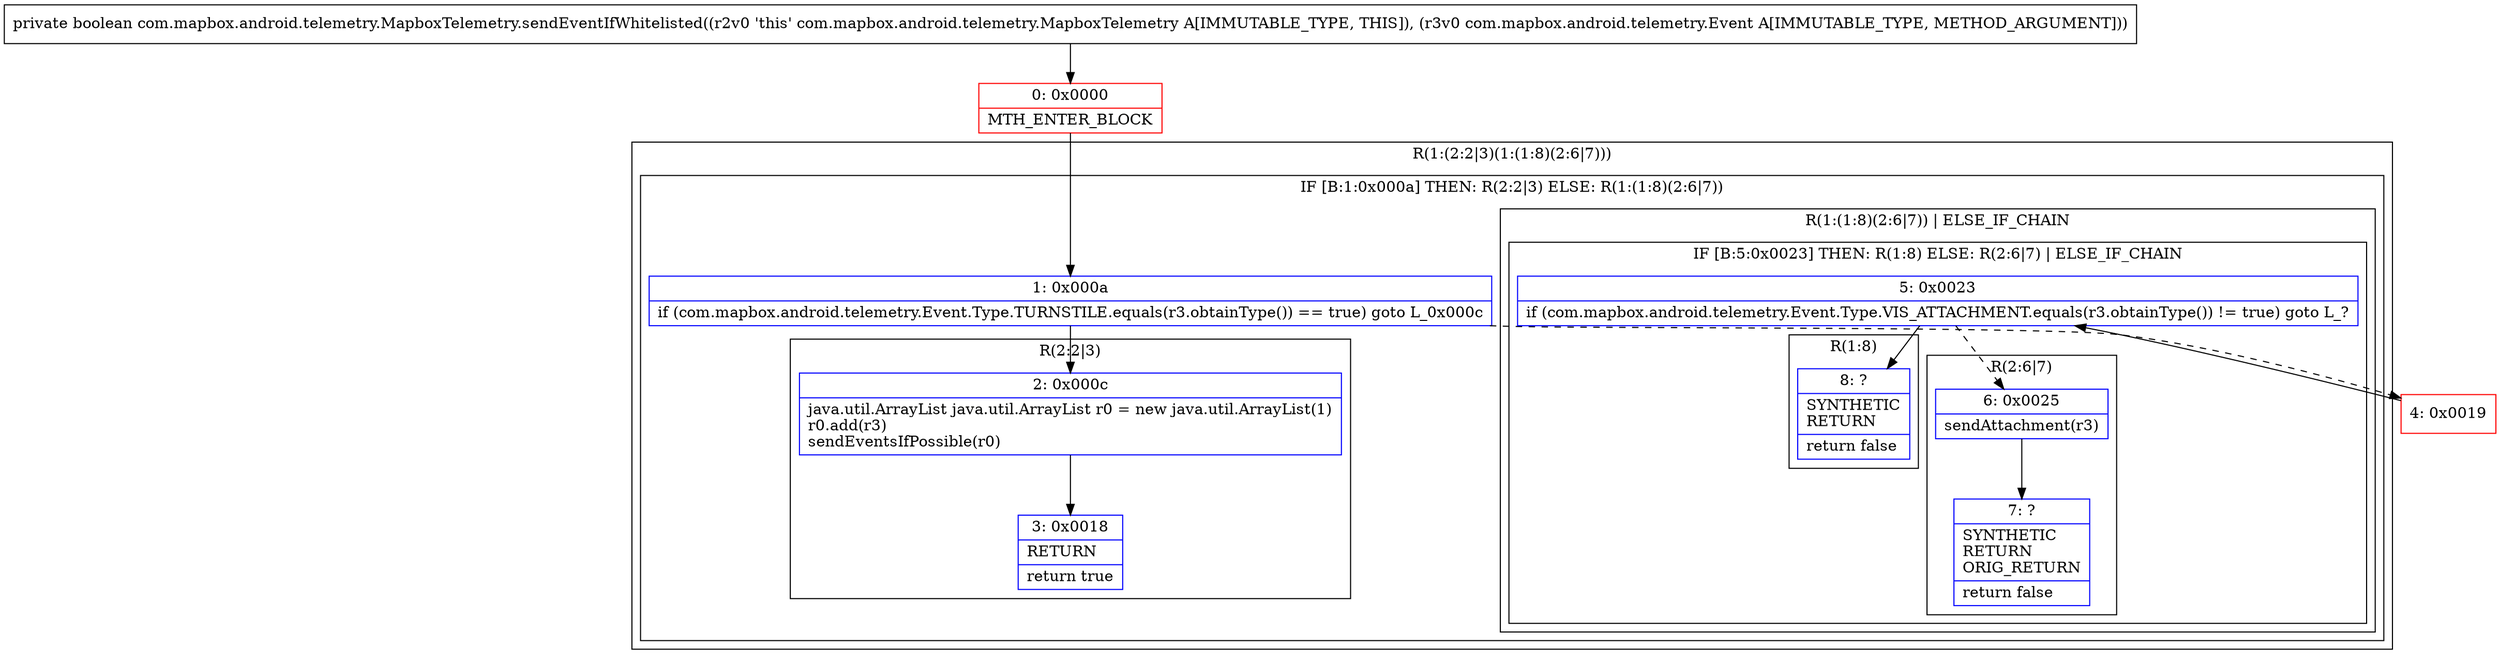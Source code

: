 digraph "CFG forcom.mapbox.android.telemetry.MapboxTelemetry.sendEventIfWhitelisted(Lcom\/mapbox\/android\/telemetry\/Event;)Z" {
subgraph cluster_Region_998758912 {
label = "R(1:(2:2|3)(1:(1:8)(2:6|7)))";
node [shape=record,color=blue];
subgraph cluster_IfRegion_1711434459 {
label = "IF [B:1:0x000a] THEN: R(2:2|3) ELSE: R(1:(1:8)(2:6|7))";
node [shape=record,color=blue];
Node_1 [shape=record,label="{1\:\ 0x000a|if (com.mapbox.android.telemetry.Event.Type.TURNSTILE.equals(r3.obtainType()) == true) goto L_0x000c\l}"];
subgraph cluster_Region_1965176357 {
label = "R(2:2|3)";
node [shape=record,color=blue];
Node_2 [shape=record,label="{2\:\ 0x000c|java.util.ArrayList java.util.ArrayList r0 = new java.util.ArrayList(1)\lr0.add(r3)\lsendEventsIfPossible(r0)\l}"];
Node_3 [shape=record,label="{3\:\ 0x0018|RETURN\l|return true\l}"];
}
subgraph cluster_Region_347861186 {
label = "R(1:(1:8)(2:6|7)) | ELSE_IF_CHAIN\l";
node [shape=record,color=blue];
subgraph cluster_IfRegion_49829334 {
label = "IF [B:5:0x0023] THEN: R(1:8) ELSE: R(2:6|7) | ELSE_IF_CHAIN\l";
node [shape=record,color=blue];
Node_5 [shape=record,label="{5\:\ 0x0023|if (com.mapbox.android.telemetry.Event.Type.VIS_ATTACHMENT.equals(r3.obtainType()) != true) goto L_?\l}"];
subgraph cluster_Region_128637011 {
label = "R(1:8)";
node [shape=record,color=blue];
Node_8 [shape=record,label="{8\:\ ?|SYNTHETIC\lRETURN\l|return false\l}"];
}
subgraph cluster_Region_1913339599 {
label = "R(2:6|7)";
node [shape=record,color=blue];
Node_6 [shape=record,label="{6\:\ 0x0025|sendAttachment(r3)\l}"];
Node_7 [shape=record,label="{7\:\ ?|SYNTHETIC\lRETURN\lORIG_RETURN\l|return false\l}"];
}
}
}
}
}
Node_0 [shape=record,color=red,label="{0\:\ 0x0000|MTH_ENTER_BLOCK\l}"];
Node_4 [shape=record,color=red,label="{4\:\ 0x0019}"];
MethodNode[shape=record,label="{private boolean com.mapbox.android.telemetry.MapboxTelemetry.sendEventIfWhitelisted((r2v0 'this' com.mapbox.android.telemetry.MapboxTelemetry A[IMMUTABLE_TYPE, THIS]), (r3v0 com.mapbox.android.telemetry.Event A[IMMUTABLE_TYPE, METHOD_ARGUMENT])) }"];
MethodNode -> Node_0;
Node_1 -> Node_2;
Node_1 -> Node_4[style=dashed];
Node_2 -> Node_3;
Node_5 -> Node_6[style=dashed];
Node_5 -> Node_8;
Node_6 -> Node_7;
Node_0 -> Node_1;
Node_4 -> Node_5;
}

